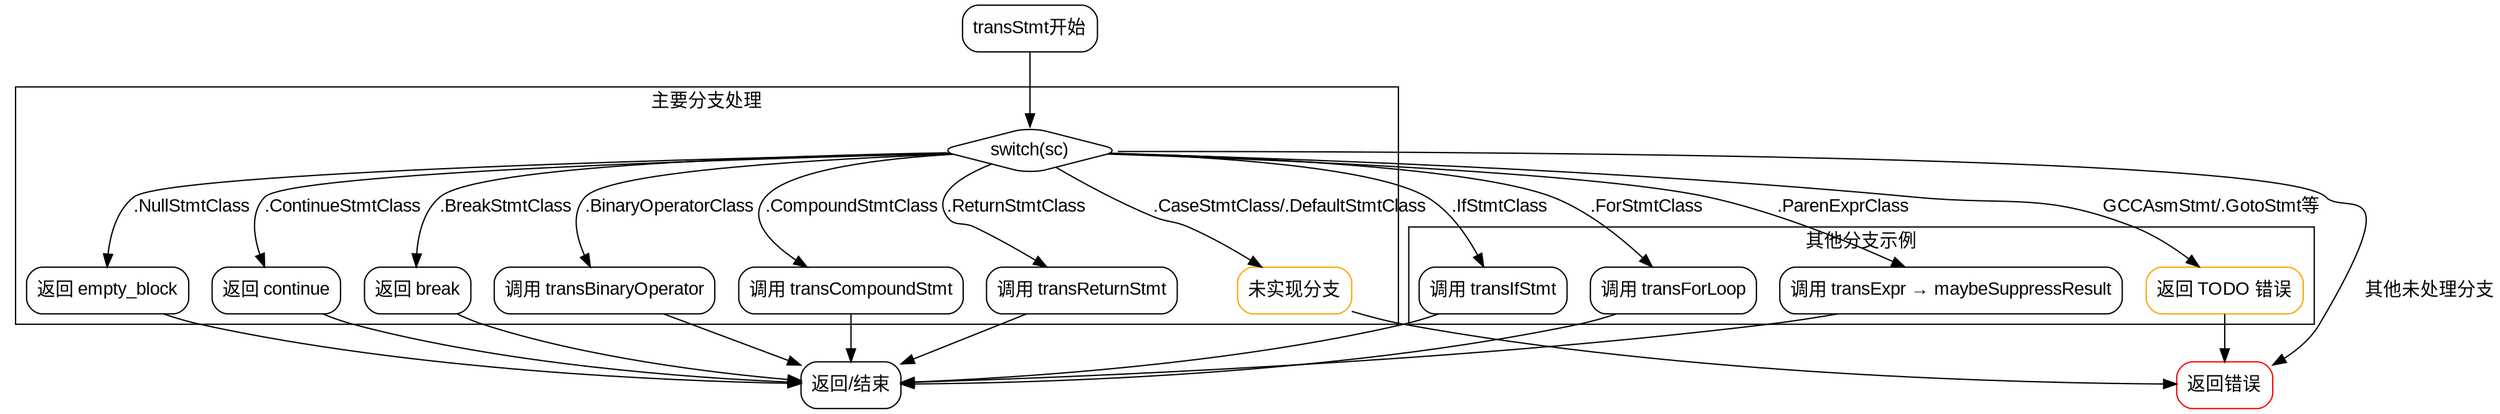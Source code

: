 
digraph transStmt_flowchart {
    node [shape=rectangle, style="rounded", fontname="Arial"];
    edge [fontname="Arial"];
    
    start [label="transStmt开始"];
    switch_node [label="switch(sc)", shape=diamond];
    end_node [label="返回/结束"];
    error_node [label="返回错误", color=red];
    
    start -> switch_node;
    
    // 常见分支
    subgraph cluster_main_cases {
        label="主要分支处理";
        
        binary_op [label="调用 transBinaryOperator"];
        compound_stmt [label="调用 transCompoundStmt"];
        return_stmt [label="调用 transReturnStmt"];
        null_stmt [label="返回 empty_block"];
        continue_stmt [label="返回 continue"];
        break_stmt [label="返回 break"];
        error_case [label="未实现分支", color=orange];
        
        switch_node -> binary_op [label=".BinaryOperatorClass"];
        switch_node -> compound_stmt [label=".CompoundStmtClass"];
        switch_node -> return_stmt [label=".ReturnStmtClass"];
        switch_node -> null_stmt [label=".NullStmtClass"];
        switch_node -> continue_stmt [label=".ContinueStmtClass"];
        switch_node -> break_stmt [label=".BreakStmtClass"];
        switch_node -> error_case [label=".CaseStmtClass/.DefaultStmtClass"];
    }
    
    // 其他分支（示例部分）
    subgraph cluster_other_cases {
        label="其他分支示例";
        
        paren_expr [label="调用 transExpr → maybeSuppressResult"];
        if_stmt [label="调用 transIfStmt"];
        for_loop [label="调用 transForLoop"];
        unsupported [label="返回 TODO 错误", color=orange];
        
        switch_node -> paren_expr [label=".ParenExprClass"];
        switch_node -> if_stmt [label=".IfStmtClass"];
        switch_node -> for_loop [label=".ForStmtClass"];
        switch_node -> unsupported [label="GCCAsmStmt/.GotoStmt等"];
    }
    
    // 错误处理分支
    switch_node -> error_node [label="其他未处理分支"];
    
    // 连接最终节点
    binary_op -> end_node;
    compound_stmt -> end_node;
    return_stmt -> end_node;
    null_stmt -> end_node;
    continue_stmt -> end_node;
    break_stmt -> end_node;
    error_case -> error_node;
    paren_expr -> end_node;
    if_stmt -> end_node;
    for_loop -> end_node;
    unsupported -> error_node;
}
